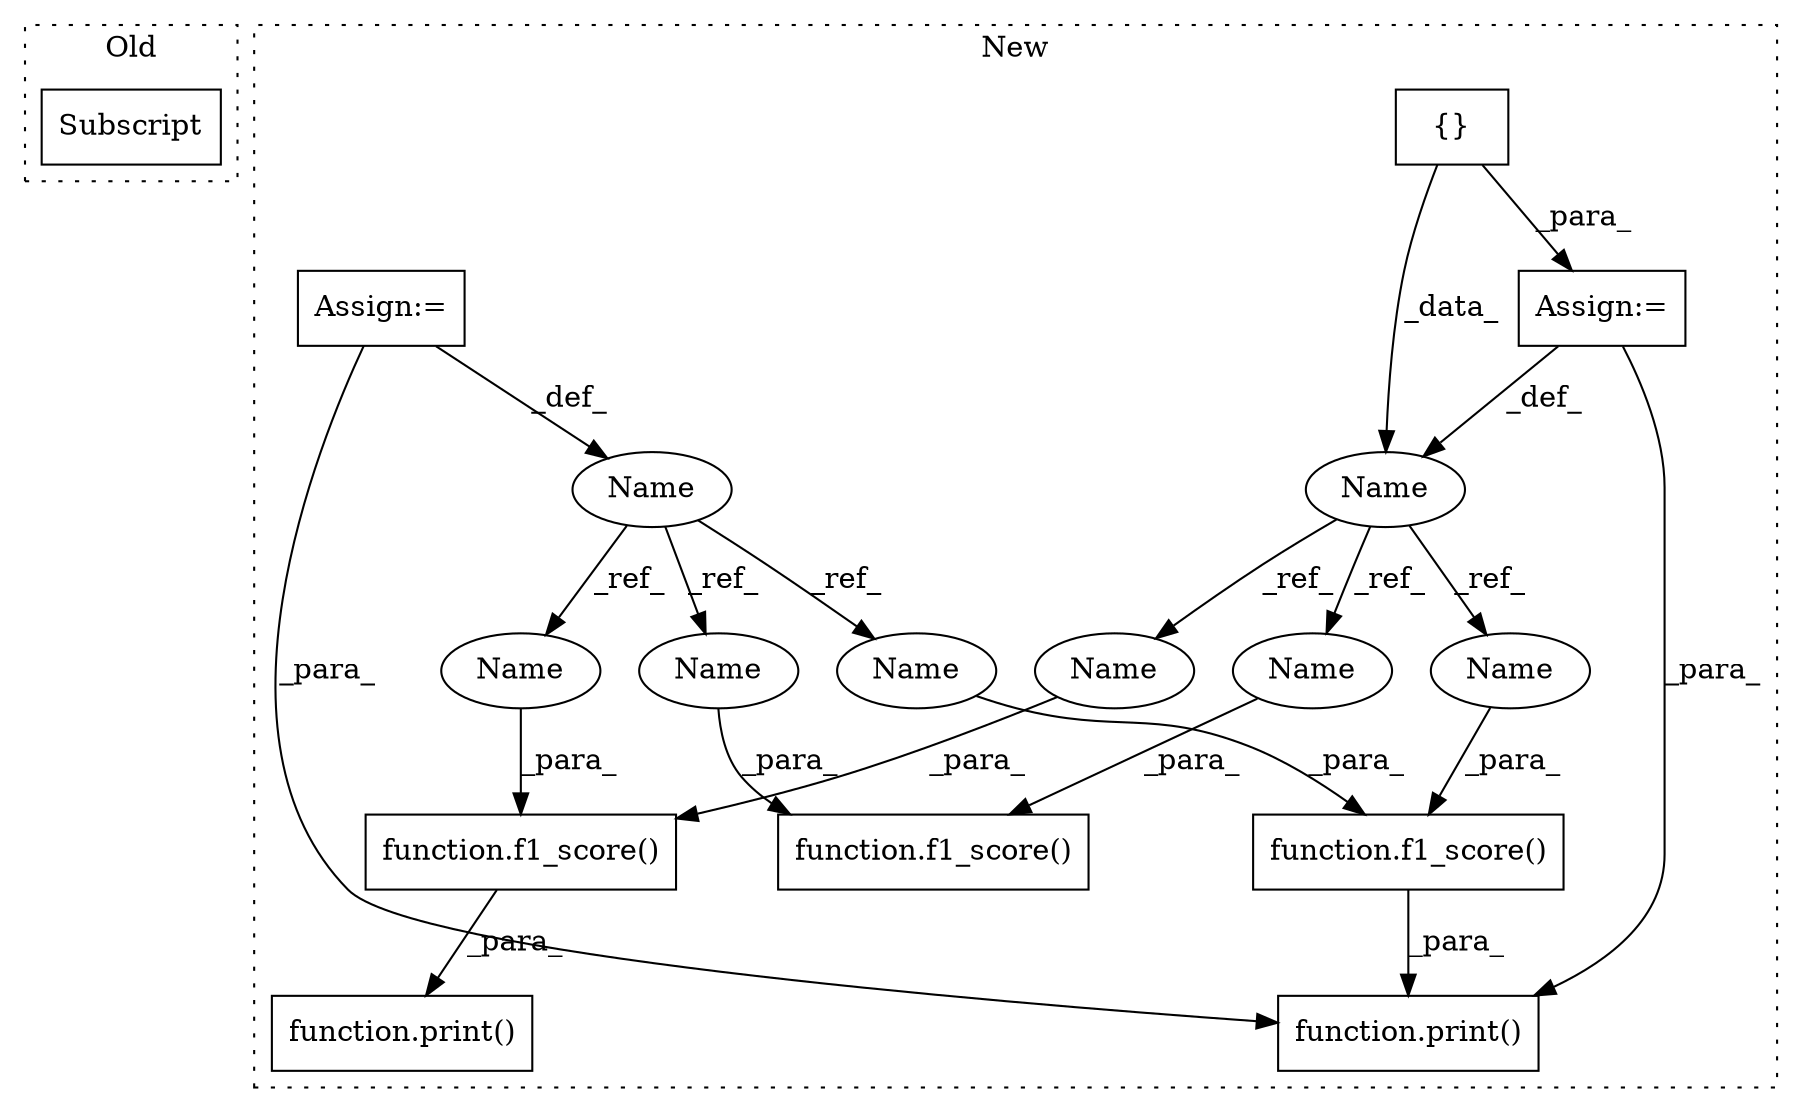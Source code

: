 digraph G {
subgraph cluster0 {
1 [label="Subscript" a="63" s="8080,0" l="18,0" shape="box"];
label = "Old";
style="dotted";
}
subgraph cluster1 {
2 [label="function.f1_score()" a="75" s="9355,9393" l="9,18" shape="box"];
3 [label="Assign:=" a="68" s="7095" l="3" shape="box"];
4 [label="function.print()" a="75" s="9330,9411" l="6,1" shape="box"];
5 [label="function.f1_score()" a="75" s="9446,9484" l="9,18" shape="box"];
6 [label="function.print()" a="75" s="9512,9599" l="6,1" shape="box"];
7 [label="function.f1_score()" a="75" s="9540,9578" l="9,21" shape="box"];
8 [label="Name" a="87" s="9222" l="15" shape="ellipse"];
9 [label="Name" a="87" s="7083" l="12" shape="ellipse"];
10 [label="{}" a="59" s="7127,7127" l="2,1" shape="box"];
11 [label="Assign:=" a="68" s="9237" l="3" shape="box"];
12 [label="Name" a="87" s="9549" l="12" shape="ellipse"];
13 [label="Name" a="87" s="9455" l="12" shape="ellipse"];
14 [label="Name" a="87" s="9364" l="12" shape="ellipse"];
15 [label="Name" a="87" s="9469" l="15" shape="ellipse"];
16 [label="Name" a="87" s="9563" l="15" shape="ellipse"];
17 [label="Name" a="87" s="9378" l="15" shape="ellipse"];
label = "New";
style="dotted";
}
2 -> 4 [label="_para_"];
3 -> 9 [label="_def_"];
3 -> 4 [label="_para_"];
7 -> 6 [label="_para_"];
8 -> 15 [label="_ref_"];
8 -> 17 [label="_ref_"];
8 -> 16 [label="_ref_"];
9 -> 12 [label="_ref_"];
9 -> 14 [label="_ref_"];
9 -> 13 [label="_ref_"];
10 -> 11 [label="_para_"];
10 -> 8 [label="_data_"];
11 -> 4 [label="_para_"];
11 -> 8 [label="_def_"];
12 -> 7 [label="_para_"];
13 -> 5 [label="_para_"];
14 -> 2 [label="_para_"];
15 -> 5 [label="_para_"];
16 -> 7 [label="_para_"];
17 -> 2 [label="_para_"];
}